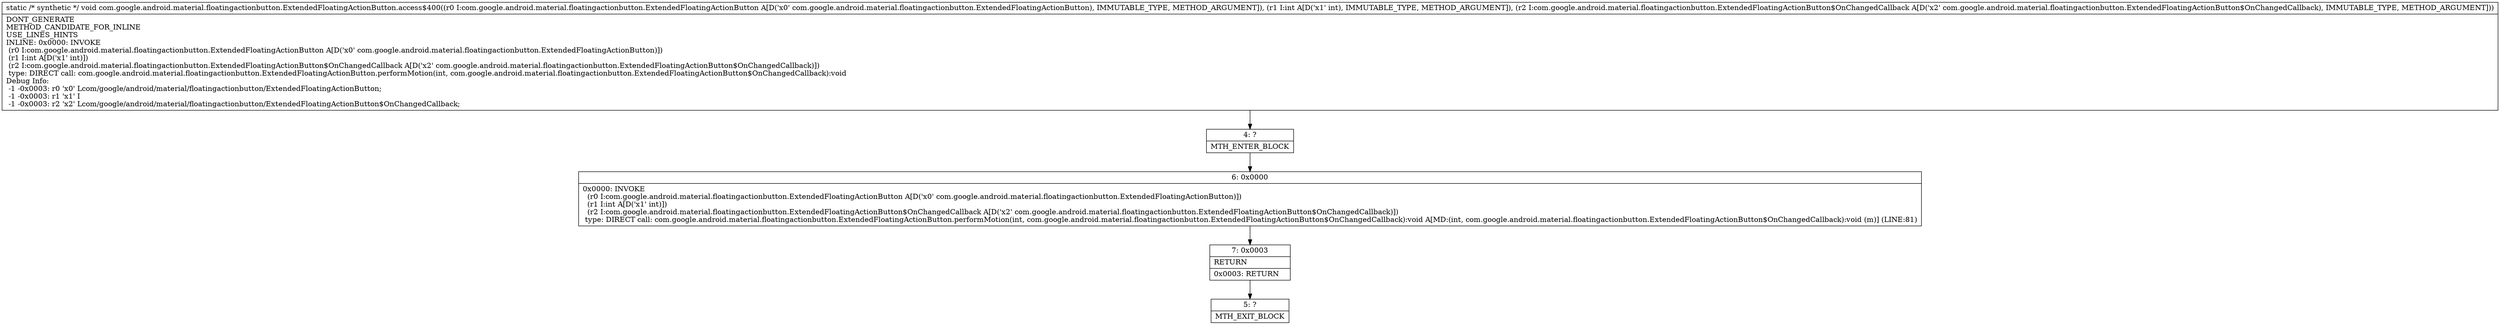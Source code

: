 digraph "CFG forcom.google.android.material.floatingactionbutton.ExtendedFloatingActionButton.access$400(Lcom\/google\/android\/material\/floatingactionbutton\/ExtendedFloatingActionButton;ILcom\/google\/android\/material\/floatingactionbutton\/ExtendedFloatingActionButton$OnChangedCallback;)V" {
Node_4 [shape=record,label="{4\:\ ?|MTH_ENTER_BLOCK\l}"];
Node_6 [shape=record,label="{6\:\ 0x0000|0x0000: INVOKE  \l  (r0 I:com.google.android.material.floatingactionbutton.ExtendedFloatingActionButton A[D('x0' com.google.android.material.floatingactionbutton.ExtendedFloatingActionButton)])\l  (r1 I:int A[D('x1' int)])\l  (r2 I:com.google.android.material.floatingactionbutton.ExtendedFloatingActionButton$OnChangedCallback A[D('x2' com.google.android.material.floatingactionbutton.ExtendedFloatingActionButton$OnChangedCallback)])\l type: DIRECT call: com.google.android.material.floatingactionbutton.ExtendedFloatingActionButton.performMotion(int, com.google.android.material.floatingactionbutton.ExtendedFloatingActionButton$OnChangedCallback):void A[MD:(int, com.google.android.material.floatingactionbutton.ExtendedFloatingActionButton$OnChangedCallback):void (m)] (LINE:81)\l}"];
Node_7 [shape=record,label="{7\:\ 0x0003|RETURN\l|0x0003: RETURN   \l}"];
Node_5 [shape=record,label="{5\:\ ?|MTH_EXIT_BLOCK\l}"];
MethodNode[shape=record,label="{static \/* synthetic *\/ void com.google.android.material.floatingactionbutton.ExtendedFloatingActionButton.access$400((r0 I:com.google.android.material.floatingactionbutton.ExtendedFloatingActionButton A[D('x0' com.google.android.material.floatingactionbutton.ExtendedFloatingActionButton), IMMUTABLE_TYPE, METHOD_ARGUMENT]), (r1 I:int A[D('x1' int), IMMUTABLE_TYPE, METHOD_ARGUMENT]), (r2 I:com.google.android.material.floatingactionbutton.ExtendedFloatingActionButton$OnChangedCallback A[D('x2' com.google.android.material.floatingactionbutton.ExtendedFloatingActionButton$OnChangedCallback), IMMUTABLE_TYPE, METHOD_ARGUMENT]))  | DONT_GENERATE\lMETHOD_CANDIDATE_FOR_INLINE\lUSE_LINES_HINTS\lINLINE: 0x0000: INVOKE  \l  (r0 I:com.google.android.material.floatingactionbutton.ExtendedFloatingActionButton A[D('x0' com.google.android.material.floatingactionbutton.ExtendedFloatingActionButton)])\l  (r1 I:int A[D('x1' int)])\l  (r2 I:com.google.android.material.floatingactionbutton.ExtendedFloatingActionButton$OnChangedCallback A[D('x2' com.google.android.material.floatingactionbutton.ExtendedFloatingActionButton$OnChangedCallback)])\l type: DIRECT call: com.google.android.material.floatingactionbutton.ExtendedFloatingActionButton.performMotion(int, com.google.android.material.floatingactionbutton.ExtendedFloatingActionButton$OnChangedCallback):void\lDebug Info:\l  \-1 \-0x0003: r0 'x0' Lcom\/google\/android\/material\/floatingactionbutton\/ExtendedFloatingActionButton;\l  \-1 \-0x0003: r1 'x1' I\l  \-1 \-0x0003: r2 'x2' Lcom\/google\/android\/material\/floatingactionbutton\/ExtendedFloatingActionButton$OnChangedCallback;\l}"];
MethodNode -> Node_4;Node_4 -> Node_6;
Node_6 -> Node_7;
Node_7 -> Node_5;
}


